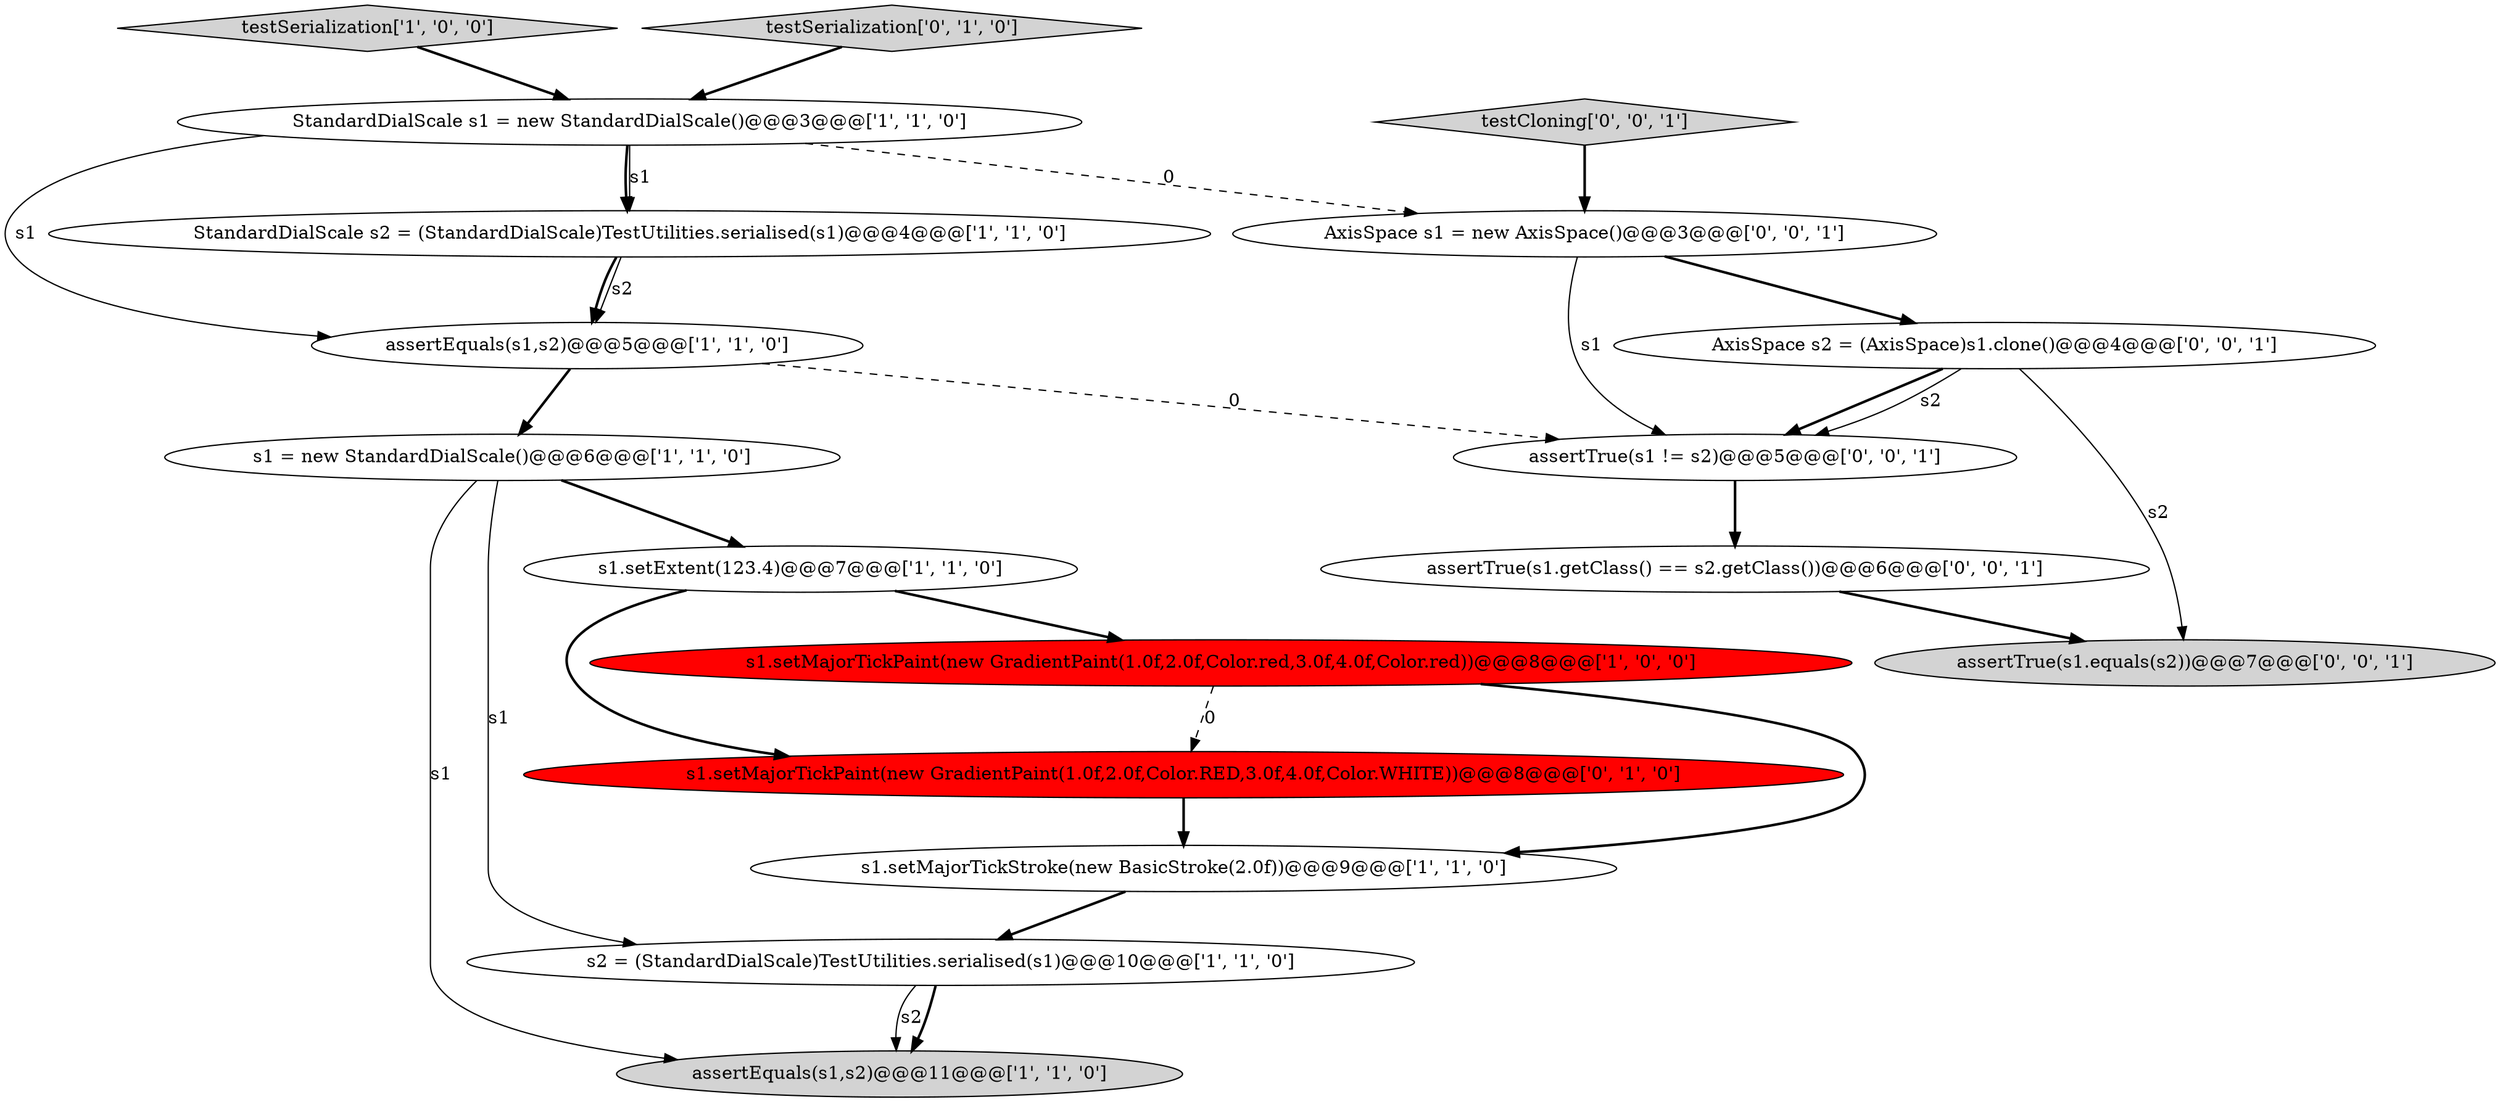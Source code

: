 digraph {
0 [style = filled, label = "StandardDialScale s2 = (StandardDialScale)TestUtilities.serialised(s1)@@@4@@@['1', '1', '0']", fillcolor = white, shape = ellipse image = "AAA0AAABBB1BBB"];
15 [style = filled, label = "assertTrue(s1.getClass() == s2.getClass())@@@6@@@['0', '0', '1']", fillcolor = white, shape = ellipse image = "AAA0AAABBB3BBB"];
4 [style = filled, label = "StandardDialScale s1 = new StandardDialScale()@@@3@@@['1', '1', '0']", fillcolor = white, shape = ellipse image = "AAA0AAABBB1BBB"];
12 [style = filled, label = "assertTrue(s1.equals(s2))@@@7@@@['0', '0', '1']", fillcolor = lightgray, shape = ellipse image = "AAA0AAABBB3BBB"];
5 [style = filled, label = "s1.setMajorTickStroke(new BasicStroke(2.0f))@@@9@@@['1', '1', '0']", fillcolor = white, shape = ellipse image = "AAA0AAABBB1BBB"];
16 [style = filled, label = "assertTrue(s1 != s2)@@@5@@@['0', '0', '1']", fillcolor = white, shape = ellipse image = "AAA0AAABBB3BBB"];
2 [style = filled, label = "s2 = (StandardDialScale)TestUtilities.serialised(s1)@@@10@@@['1', '1', '0']", fillcolor = white, shape = ellipse image = "AAA0AAABBB1BBB"];
6 [style = filled, label = "s1 = new StandardDialScale()@@@6@@@['1', '1', '0']", fillcolor = white, shape = ellipse image = "AAA0AAABBB1BBB"];
9 [style = filled, label = "testSerialization['1', '0', '0']", fillcolor = lightgray, shape = diamond image = "AAA0AAABBB1BBB"];
7 [style = filled, label = "s1.setMajorTickPaint(new GradientPaint(1.0f,2.0f,Color.red,3.0f,4.0f,Color.red))@@@8@@@['1', '0', '0']", fillcolor = red, shape = ellipse image = "AAA1AAABBB1BBB"];
11 [style = filled, label = "s1.setMajorTickPaint(new GradientPaint(1.0f,2.0f,Color.RED,3.0f,4.0f,Color.WHITE))@@@8@@@['0', '1', '0']", fillcolor = red, shape = ellipse image = "AAA1AAABBB2BBB"];
17 [style = filled, label = "testCloning['0', '0', '1']", fillcolor = lightgray, shape = diamond image = "AAA0AAABBB3BBB"];
13 [style = filled, label = "AxisSpace s2 = (AxisSpace)s1.clone()@@@4@@@['0', '0', '1']", fillcolor = white, shape = ellipse image = "AAA0AAABBB3BBB"];
10 [style = filled, label = "testSerialization['0', '1', '0']", fillcolor = lightgray, shape = diamond image = "AAA0AAABBB2BBB"];
1 [style = filled, label = "assertEquals(s1,s2)@@@5@@@['1', '1', '0']", fillcolor = white, shape = ellipse image = "AAA0AAABBB1BBB"];
3 [style = filled, label = "s1.setExtent(123.4)@@@7@@@['1', '1', '0']", fillcolor = white, shape = ellipse image = "AAA0AAABBB1BBB"];
8 [style = filled, label = "assertEquals(s1,s2)@@@11@@@['1', '1', '0']", fillcolor = lightgray, shape = ellipse image = "AAA0AAABBB1BBB"];
14 [style = filled, label = "AxisSpace s1 = new AxisSpace()@@@3@@@['0', '0', '1']", fillcolor = white, shape = ellipse image = "AAA0AAABBB3BBB"];
6->3 [style = bold, label=""];
16->15 [style = bold, label=""];
9->4 [style = bold, label=""];
3->11 [style = bold, label=""];
7->11 [style = dashed, label="0"];
6->2 [style = solid, label="s1"];
13->16 [style = bold, label=""];
4->0 [style = solid, label="s1"];
4->0 [style = bold, label=""];
11->5 [style = bold, label=""];
13->16 [style = solid, label="s2"];
7->5 [style = bold, label=""];
5->2 [style = bold, label=""];
1->6 [style = bold, label=""];
0->1 [style = solid, label="s2"];
3->7 [style = bold, label=""];
17->14 [style = bold, label=""];
1->16 [style = dashed, label="0"];
0->1 [style = bold, label=""];
14->16 [style = solid, label="s1"];
10->4 [style = bold, label=""];
4->14 [style = dashed, label="0"];
15->12 [style = bold, label=""];
6->8 [style = solid, label="s1"];
4->1 [style = solid, label="s1"];
14->13 [style = bold, label=""];
2->8 [style = solid, label="s2"];
13->12 [style = solid, label="s2"];
2->8 [style = bold, label=""];
}
